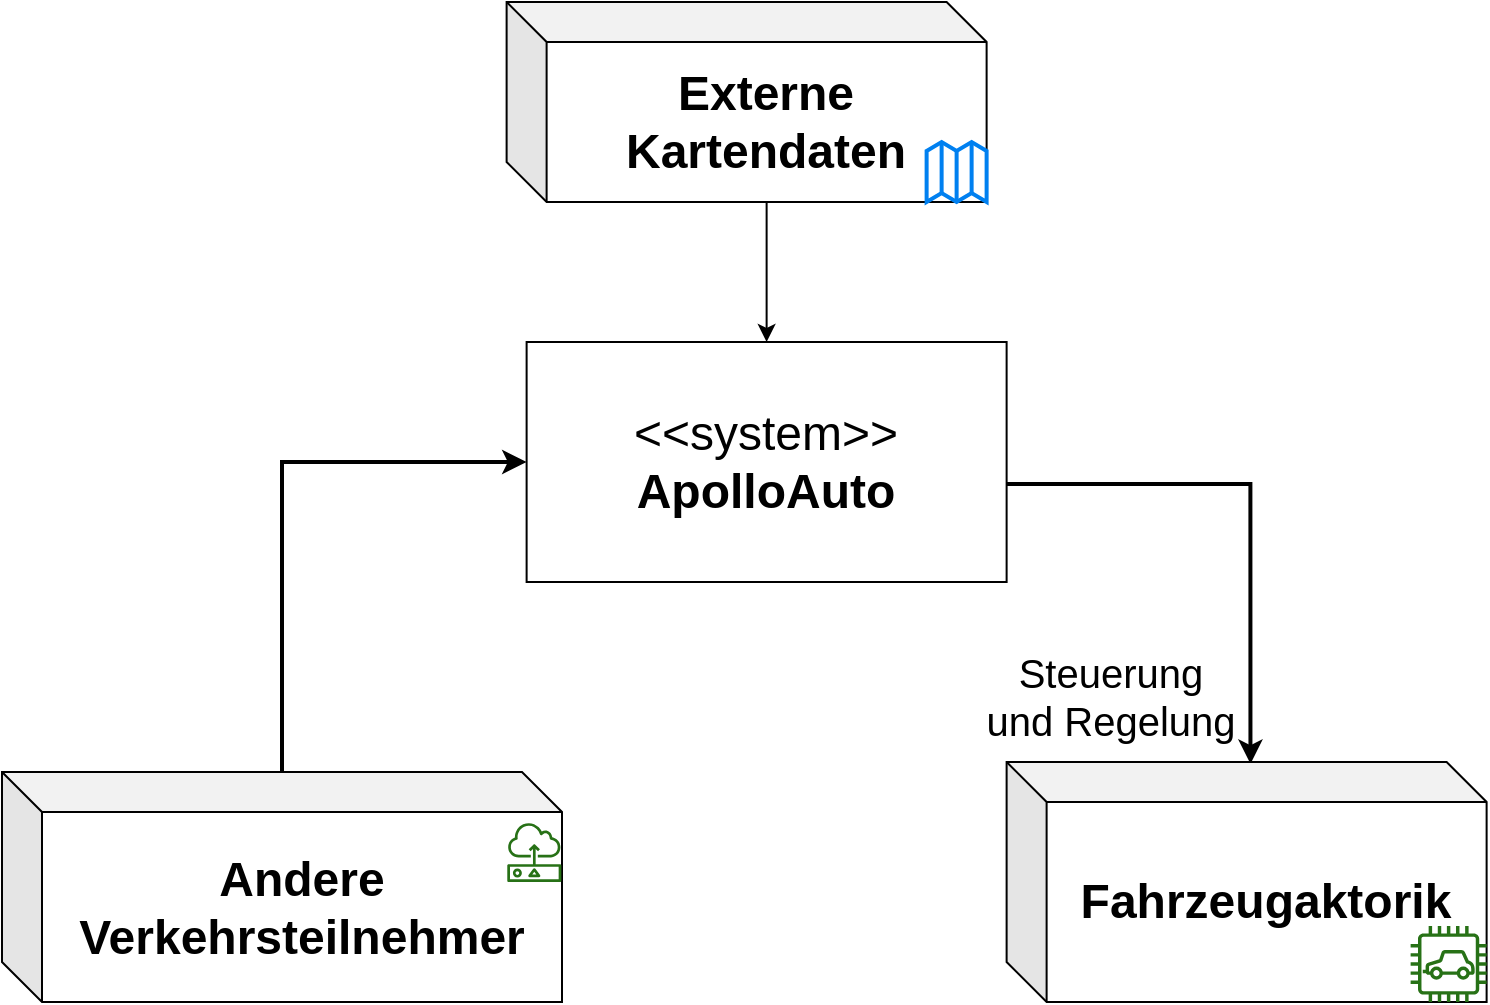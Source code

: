 <mxfile version="14.8.0" type="github">
  <diagram id="1qOEAPikM7hvpksAuz3j" name="Page-1">
    <mxGraphModel dx="1422" dy="739" grid="1" gridSize="10" guides="1" tooltips="1" connect="1" arrows="1" fold="1" page="1" pageScale="1" pageWidth="800" pageHeight="600" math="0" shadow="0">
      <root>
        <mxCell id="0" />
        <mxCell id="1" parent="0" />
        <mxCell id="bravGS-sSqmdz95oagyP-11" value="&lt;div&gt;&lt;font style=&quot;font-size: 20px&quot;&gt;Steuerung &lt;br&gt;&lt;/font&gt;&lt;/div&gt;&lt;div&gt;&lt;font style=&quot;font-size: 20px&quot;&gt;und Regelung&lt;/font&gt;&lt;/div&gt;" style="edgeStyle=orthogonalEdgeStyle;rounded=0;orthogonalLoop=1;jettySize=auto;html=1;exitX=1;exitY=0.592;exitDx=0;exitDy=0;exitPerimeter=0;strokeWidth=2;entryX=0.508;entryY=0.008;entryDx=0;entryDy=0;entryPerimeter=0;" parent="1" source="bravGS-sSqmdz95oagyP-1" edge="1" target="bravGS-sSqmdz95oagyP-2">
          <mxGeometry x="0.738" y="-70" relative="1" as="geometry">
            <mxPoint as="offset" />
            <mxPoint x="641.31" y="420" as="targetPoint" />
          </mxGeometry>
        </mxCell>
        <mxCell id="bravGS-sSqmdz95oagyP-15" style="edgeStyle=orthogonalEdgeStyle;rounded=0;orthogonalLoop=1;jettySize=auto;html=1;exitX=0.5;exitY=0;exitDx=0;exitDy=0;strokeWidth=2;" parent="1" source="bravGS-sSqmdz95oagyP-1" edge="1">
          <mxGeometry relative="1" as="geometry">
            <mxPoint x="411.31" y="230" as="targetPoint" />
          </mxGeometry>
        </mxCell>
        <mxCell id="bravGS-sSqmdz95oagyP-1" value="&lt;div style=&quot;font-size: 24px&quot;&gt;&lt;font style=&quot;font-size: 24px&quot;&gt;&amp;lt;&amp;lt;system&amp;gt;&amp;gt;&lt;/font&gt;&lt;/div&gt;&lt;div style=&quot;font-size: 24px&quot;&gt;&lt;font style=&quot;font-size: 24px&quot;&gt;&lt;b&gt;ApolloAuto&lt;/b&gt;&lt;br&gt;&lt;/font&gt;&lt;/div&gt;" style="rounded=0;whiteSpace=wrap;html=1;" parent="1" vertex="1">
          <mxGeometry x="291.31" y="230" width="240" height="120" as="geometry" />
        </mxCell>
        <mxCell id="bravGS-sSqmdz95oagyP-2" value="&lt;b&gt;&lt;font style=&quot;font-size: 24px&quot;&gt;Fahrzeugaktorik&lt;/font&gt;&lt;/b&gt;" style="shape=cube;whiteSpace=wrap;html=1;boundedLbl=1;backgroundOutline=1;darkOpacity=0.05;darkOpacity2=0.1;direction=east;" parent="1" vertex="1">
          <mxGeometry x="531.31" y="440" width="240" height="120" as="geometry" />
        </mxCell>
        <mxCell id="bravGS-sSqmdz95oagyP-13" style="edgeStyle=orthogonalEdgeStyle;rounded=0;orthogonalLoop=1;jettySize=auto;html=1;entryX=0;entryY=0.5;entryDx=0;entryDy=0;strokeWidth=2;" parent="1" source="bravGS-sSqmdz95oagyP-4" target="bravGS-sSqmdz95oagyP-1" edge="1">
          <mxGeometry relative="1" as="geometry" />
        </mxCell>
        <mxCell id="bravGS-sSqmdz95oagyP-4" value="&lt;font style=&quot;font-size: 24px&quot;&gt;&lt;b&gt;Andere Verkehrsteilnehmer&lt;br&gt;&lt;/b&gt;&lt;/font&gt;" style="shape=cube;whiteSpace=wrap;html=1;boundedLbl=1;backgroundOutline=1;darkOpacity=0.05;darkOpacity2=0.1;direction=east;" parent="1" vertex="1">
          <mxGeometry x="29" y="445" width="280" height="115" as="geometry" />
        </mxCell>
        <mxCell id="SQIaYl8tntXCcKwZIsBf-2" style="edgeStyle=orthogonalEdgeStyle;rounded=0;orthogonalLoop=1;jettySize=auto;html=1;exitX=0;exitY=0;exitDx=130;exitDy=100;exitPerimeter=0;entryX=0.5;entryY=0;entryDx=0;entryDy=0;" edge="1" parent="1" source="bravGS-sSqmdz95oagyP-5" target="bravGS-sSqmdz95oagyP-1">
          <mxGeometry relative="1" as="geometry" />
        </mxCell>
        <mxCell id="bravGS-sSqmdz95oagyP-5" value="&lt;b&gt;&lt;font style=&quot;font-size: 24px&quot;&gt;Externe Kartendaten&lt;br&gt;&lt;/font&gt;&lt;/b&gt;" style="shape=cube;whiteSpace=wrap;html=1;boundedLbl=1;backgroundOutline=1;darkOpacity=0.05;darkOpacity2=0.1;direction=east;" parent="1" vertex="1">
          <mxGeometry x="281.31" y="60" width="240" height="100" as="geometry" />
        </mxCell>
        <mxCell id="bravGS-sSqmdz95oagyP-6" value="" style="html=1;verticalLabelPosition=bottom;align=center;labelBackgroundColor=#ffffff;verticalAlign=top;strokeWidth=2;strokeColor=#0080F0;shadow=0;dashed=0;shape=mxgraph.ios7.icons.map;" parent="1" vertex="1">
          <mxGeometry x="491.31" y="130" width="30" height="30" as="geometry" />
        </mxCell>
        <mxCell id="bravGS-sSqmdz95oagyP-7" value="" style="outlineConnect=0;fontColor=#232F3E;gradientColor=none;fillColor=#277116;strokeColor=none;dashed=0;verticalLabelPosition=bottom;verticalAlign=top;align=center;html=1;fontSize=12;fontStyle=0;aspect=fixed;pointerEvents=1;shape=mxgraph.aws4.car;" parent="1" vertex="1">
          <mxGeometry x="733.31" y="522" width="38" height="38" as="geometry" />
        </mxCell>
        <mxCell id="bravGS-sSqmdz95oagyP-8" value="" style="outlineConnect=0;fontColor=#232F3E;gradientColor=none;fillColor=#277116;strokeColor=none;dashed=0;verticalLabelPosition=bottom;verticalAlign=top;align=center;html=1;fontSize=12;fontStyle=0;aspect=fixed;pointerEvents=1;shape=mxgraph.aws4.sensor;" parent="1" vertex="1">
          <mxGeometry x="281.31" y="470" width="27.69" height="30" as="geometry" />
        </mxCell>
      </root>
    </mxGraphModel>
  </diagram>
</mxfile>

